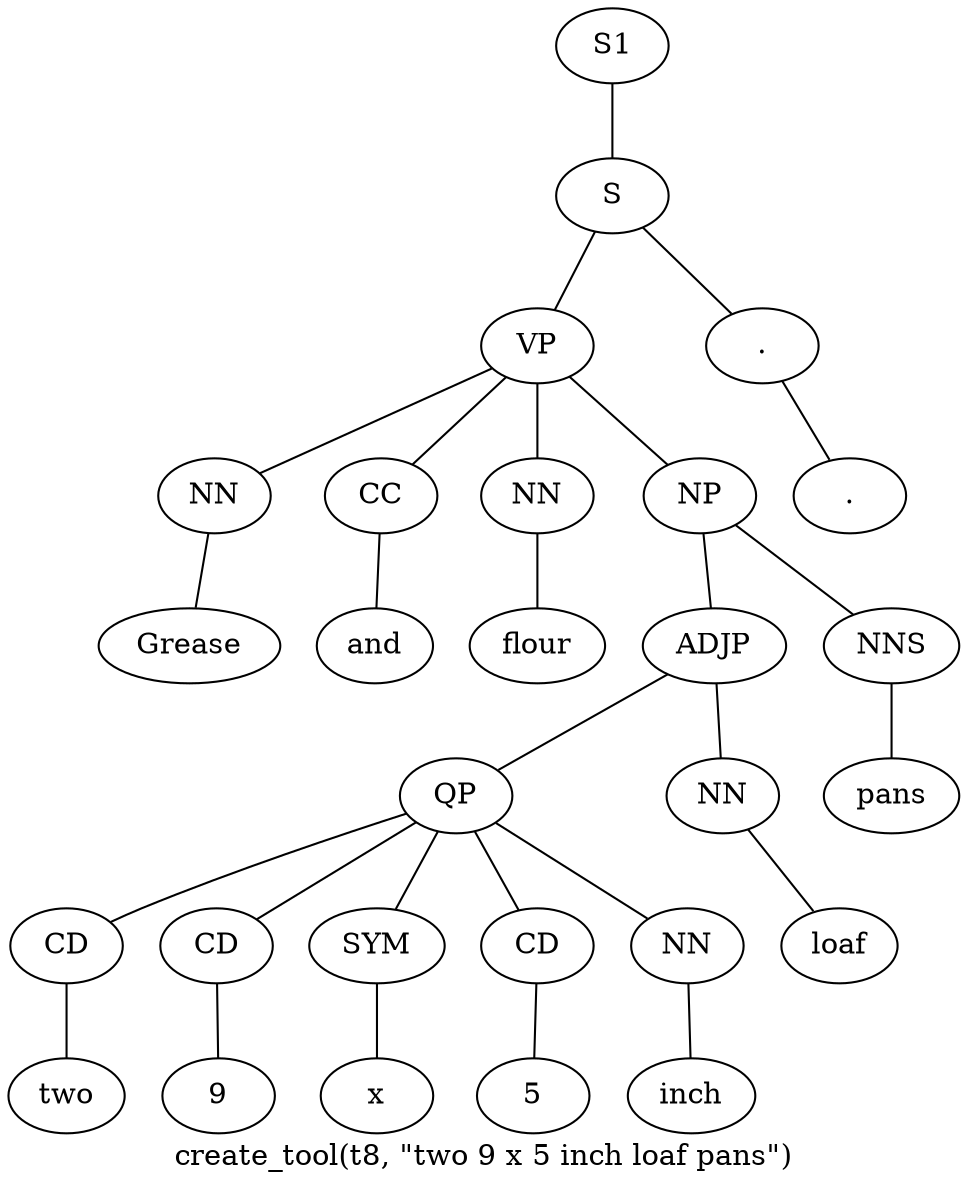 graph SyntaxGraph {
	label = "create_tool(t8, \"two 9 x 5 inch loaf pans\")";
	Node0 [label="S1"];
	Node1 [label="S"];
	Node2 [label="VP"];
	Node3 [label="NN"];
	Node4 [label="Grease"];
	Node5 [label="CC"];
	Node6 [label="and"];
	Node7 [label="NN"];
	Node8 [label="flour"];
	Node9 [label="NP"];
	Node10 [label="ADJP"];
	Node11 [label="QP"];
	Node12 [label="CD"];
	Node13 [label="two"];
	Node14 [label="CD"];
	Node15 [label="9"];
	Node16 [label="SYM"];
	Node17 [label="x"];
	Node18 [label="CD"];
	Node19 [label="5"];
	Node20 [label="NN"];
	Node21 [label="inch"];
	Node22 [label="NN"];
	Node23 [label="loaf"];
	Node24 [label="NNS"];
	Node25 [label="pans"];
	Node26 [label="."];
	Node27 [label="."];

	Node0 -- Node1;
	Node1 -- Node2;
	Node1 -- Node26;
	Node2 -- Node3;
	Node2 -- Node5;
	Node2 -- Node7;
	Node2 -- Node9;
	Node3 -- Node4;
	Node5 -- Node6;
	Node7 -- Node8;
	Node9 -- Node10;
	Node9 -- Node24;
	Node10 -- Node11;
	Node10 -- Node22;
	Node11 -- Node12;
	Node11 -- Node14;
	Node11 -- Node16;
	Node11 -- Node18;
	Node11 -- Node20;
	Node12 -- Node13;
	Node14 -- Node15;
	Node16 -- Node17;
	Node18 -- Node19;
	Node20 -- Node21;
	Node22 -- Node23;
	Node24 -- Node25;
	Node26 -- Node27;
}
